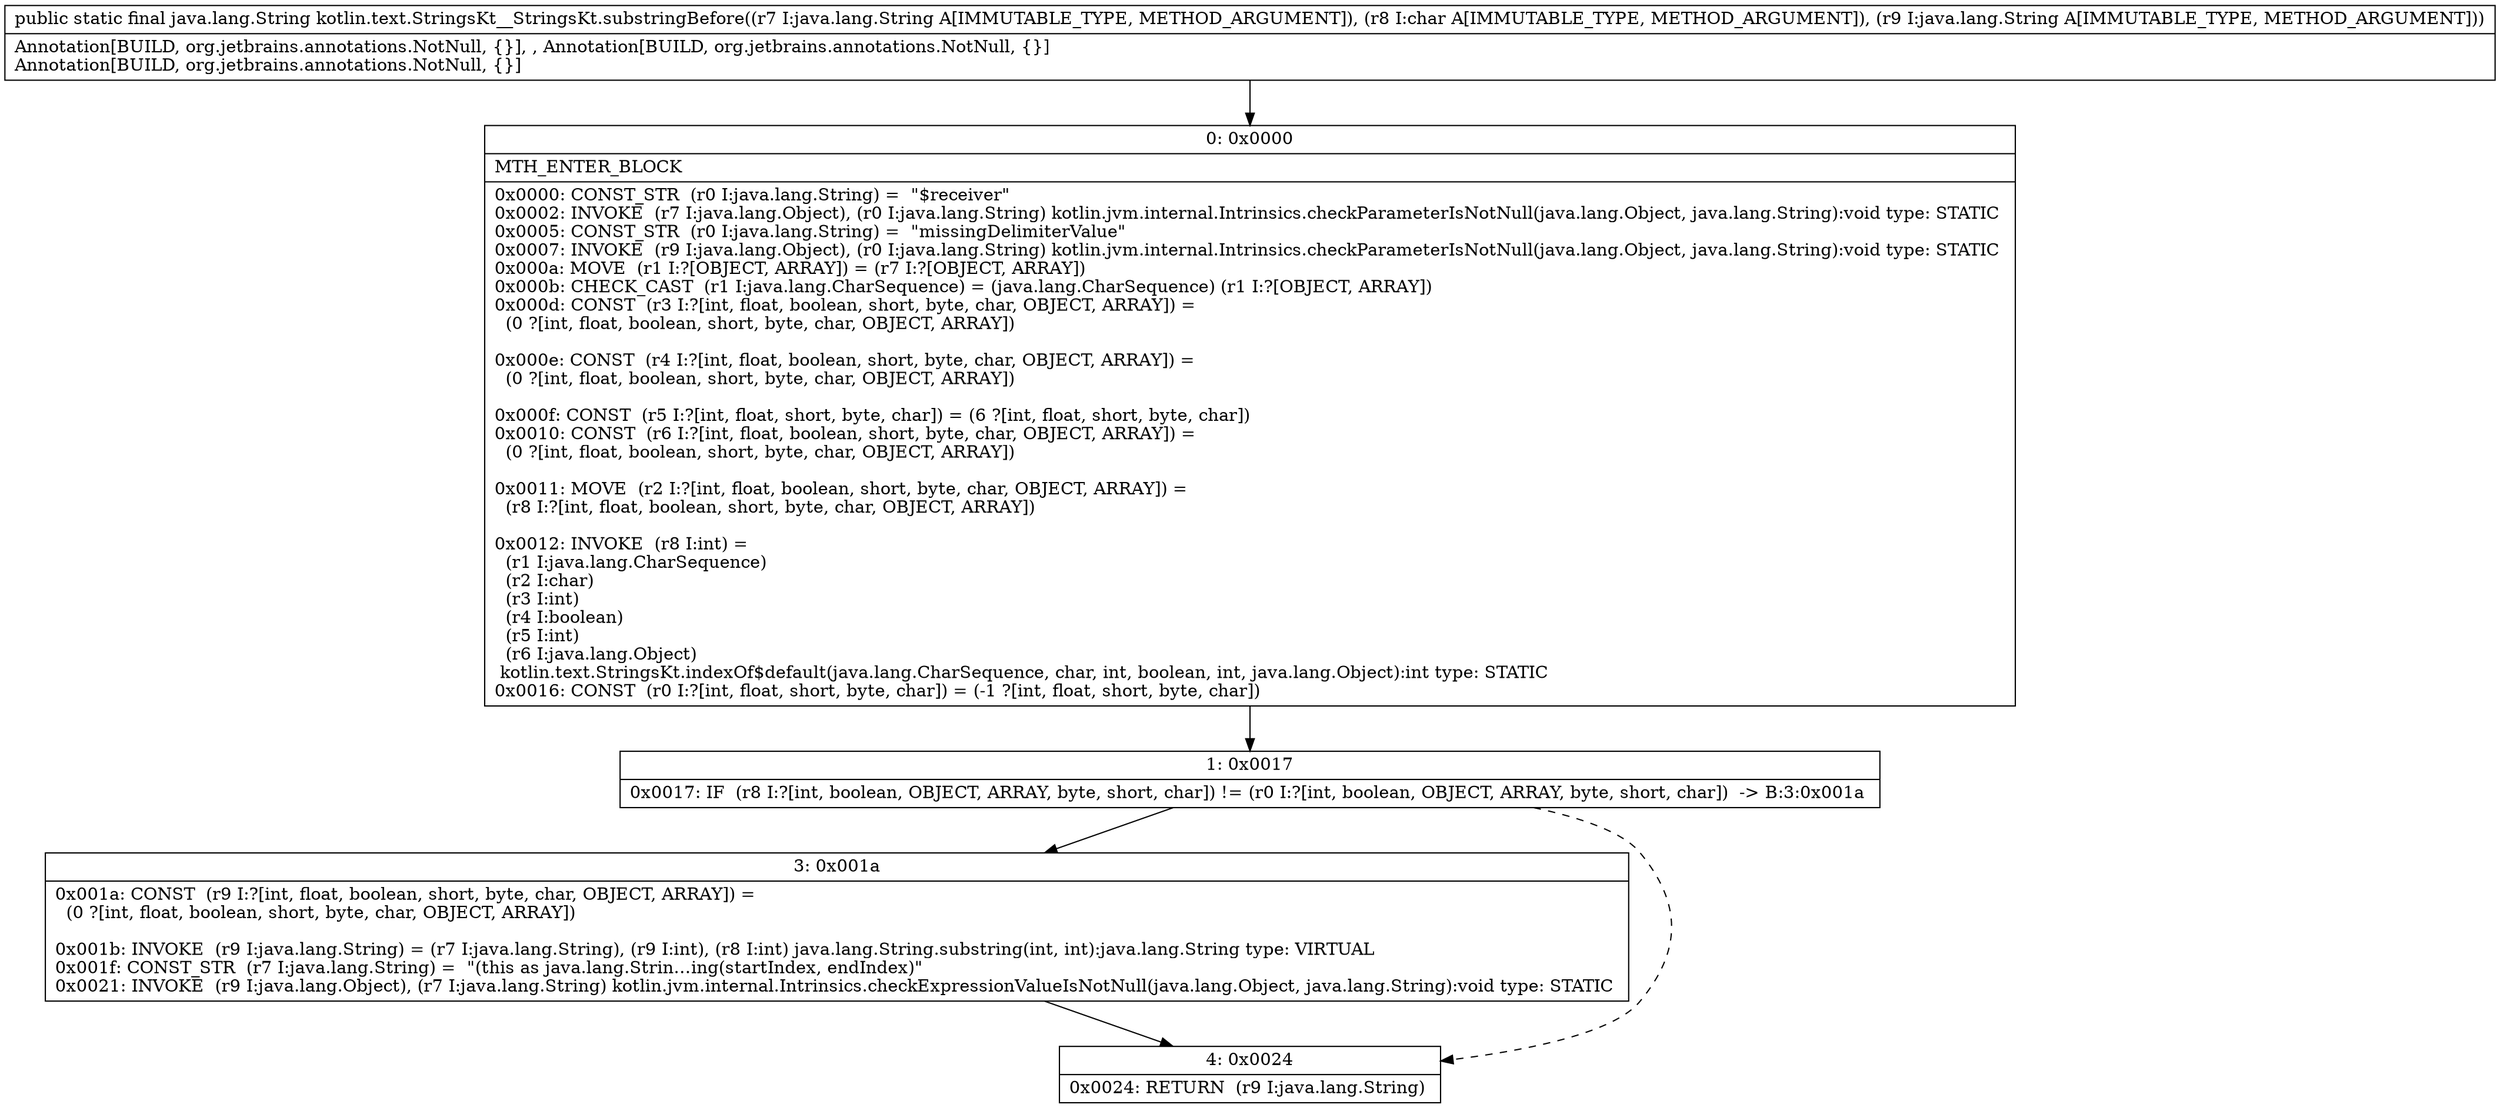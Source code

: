 digraph "CFG forkotlin.text.StringsKt__StringsKt.substringBefore(Ljava\/lang\/String;CLjava\/lang\/String;)Ljava\/lang\/String;" {
Node_0 [shape=record,label="{0\:\ 0x0000|MTH_ENTER_BLOCK\l|0x0000: CONST_STR  (r0 I:java.lang.String) =  \"$receiver\" \l0x0002: INVOKE  (r7 I:java.lang.Object), (r0 I:java.lang.String) kotlin.jvm.internal.Intrinsics.checkParameterIsNotNull(java.lang.Object, java.lang.String):void type: STATIC \l0x0005: CONST_STR  (r0 I:java.lang.String) =  \"missingDelimiterValue\" \l0x0007: INVOKE  (r9 I:java.lang.Object), (r0 I:java.lang.String) kotlin.jvm.internal.Intrinsics.checkParameterIsNotNull(java.lang.Object, java.lang.String):void type: STATIC \l0x000a: MOVE  (r1 I:?[OBJECT, ARRAY]) = (r7 I:?[OBJECT, ARRAY]) \l0x000b: CHECK_CAST  (r1 I:java.lang.CharSequence) = (java.lang.CharSequence) (r1 I:?[OBJECT, ARRAY]) \l0x000d: CONST  (r3 I:?[int, float, boolean, short, byte, char, OBJECT, ARRAY]) = \l  (0 ?[int, float, boolean, short, byte, char, OBJECT, ARRAY])\l \l0x000e: CONST  (r4 I:?[int, float, boolean, short, byte, char, OBJECT, ARRAY]) = \l  (0 ?[int, float, boolean, short, byte, char, OBJECT, ARRAY])\l \l0x000f: CONST  (r5 I:?[int, float, short, byte, char]) = (6 ?[int, float, short, byte, char]) \l0x0010: CONST  (r6 I:?[int, float, boolean, short, byte, char, OBJECT, ARRAY]) = \l  (0 ?[int, float, boolean, short, byte, char, OBJECT, ARRAY])\l \l0x0011: MOVE  (r2 I:?[int, float, boolean, short, byte, char, OBJECT, ARRAY]) = \l  (r8 I:?[int, float, boolean, short, byte, char, OBJECT, ARRAY])\l \l0x0012: INVOKE  (r8 I:int) = \l  (r1 I:java.lang.CharSequence)\l  (r2 I:char)\l  (r3 I:int)\l  (r4 I:boolean)\l  (r5 I:int)\l  (r6 I:java.lang.Object)\l kotlin.text.StringsKt.indexOf$default(java.lang.CharSequence, char, int, boolean, int, java.lang.Object):int type: STATIC \l0x0016: CONST  (r0 I:?[int, float, short, byte, char]) = (\-1 ?[int, float, short, byte, char]) \l}"];
Node_1 [shape=record,label="{1\:\ 0x0017|0x0017: IF  (r8 I:?[int, boolean, OBJECT, ARRAY, byte, short, char]) != (r0 I:?[int, boolean, OBJECT, ARRAY, byte, short, char])  \-\> B:3:0x001a \l}"];
Node_3 [shape=record,label="{3\:\ 0x001a|0x001a: CONST  (r9 I:?[int, float, boolean, short, byte, char, OBJECT, ARRAY]) = \l  (0 ?[int, float, boolean, short, byte, char, OBJECT, ARRAY])\l \l0x001b: INVOKE  (r9 I:java.lang.String) = (r7 I:java.lang.String), (r9 I:int), (r8 I:int) java.lang.String.substring(int, int):java.lang.String type: VIRTUAL \l0x001f: CONST_STR  (r7 I:java.lang.String) =  \"(this as java.lang.Strin…ing(startIndex, endIndex)\" \l0x0021: INVOKE  (r9 I:java.lang.Object), (r7 I:java.lang.String) kotlin.jvm.internal.Intrinsics.checkExpressionValueIsNotNull(java.lang.Object, java.lang.String):void type: STATIC \l}"];
Node_4 [shape=record,label="{4\:\ 0x0024|0x0024: RETURN  (r9 I:java.lang.String) \l}"];
MethodNode[shape=record,label="{public static final java.lang.String kotlin.text.StringsKt__StringsKt.substringBefore((r7 I:java.lang.String A[IMMUTABLE_TYPE, METHOD_ARGUMENT]), (r8 I:char A[IMMUTABLE_TYPE, METHOD_ARGUMENT]), (r9 I:java.lang.String A[IMMUTABLE_TYPE, METHOD_ARGUMENT]))  | Annotation[BUILD, org.jetbrains.annotations.NotNull, \{\}], , Annotation[BUILD, org.jetbrains.annotations.NotNull, \{\}]\lAnnotation[BUILD, org.jetbrains.annotations.NotNull, \{\}]\l}"];
MethodNode -> Node_0;
Node_0 -> Node_1;
Node_1 -> Node_3;
Node_1 -> Node_4[style=dashed];
Node_3 -> Node_4;
}

